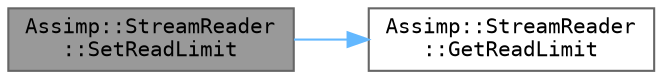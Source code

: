 digraph "Assimp::StreamReader::SetReadLimit"
{
 // LATEX_PDF_SIZE
  bgcolor="transparent";
  edge [fontname=Terminal,fontsize=10,labelfontname=Helvetica,labelfontsize=10];
  node [fontname=Terminal,fontsize=10,shape=box,height=0.2,width=0.4];
  rankdir="LR";
  Node1 [label="Assimp::StreamReader\l::SetReadLimit",height=0.2,width=0.4,color="gray40", fillcolor="grey60", style="filled", fontcolor="black",tooltip=" "];
  Node1 -> Node2 [color="steelblue1",style="solid"];
  Node2 [label="Assimp::StreamReader\l::GetReadLimit",height=0.2,width=0.4,color="grey40", fillcolor="white", style="filled",URL="$class_assimp_1_1_stream_reader.html#a4e7220d10e318ea2db0e1275eba3bab4",tooltip=" "];
}
